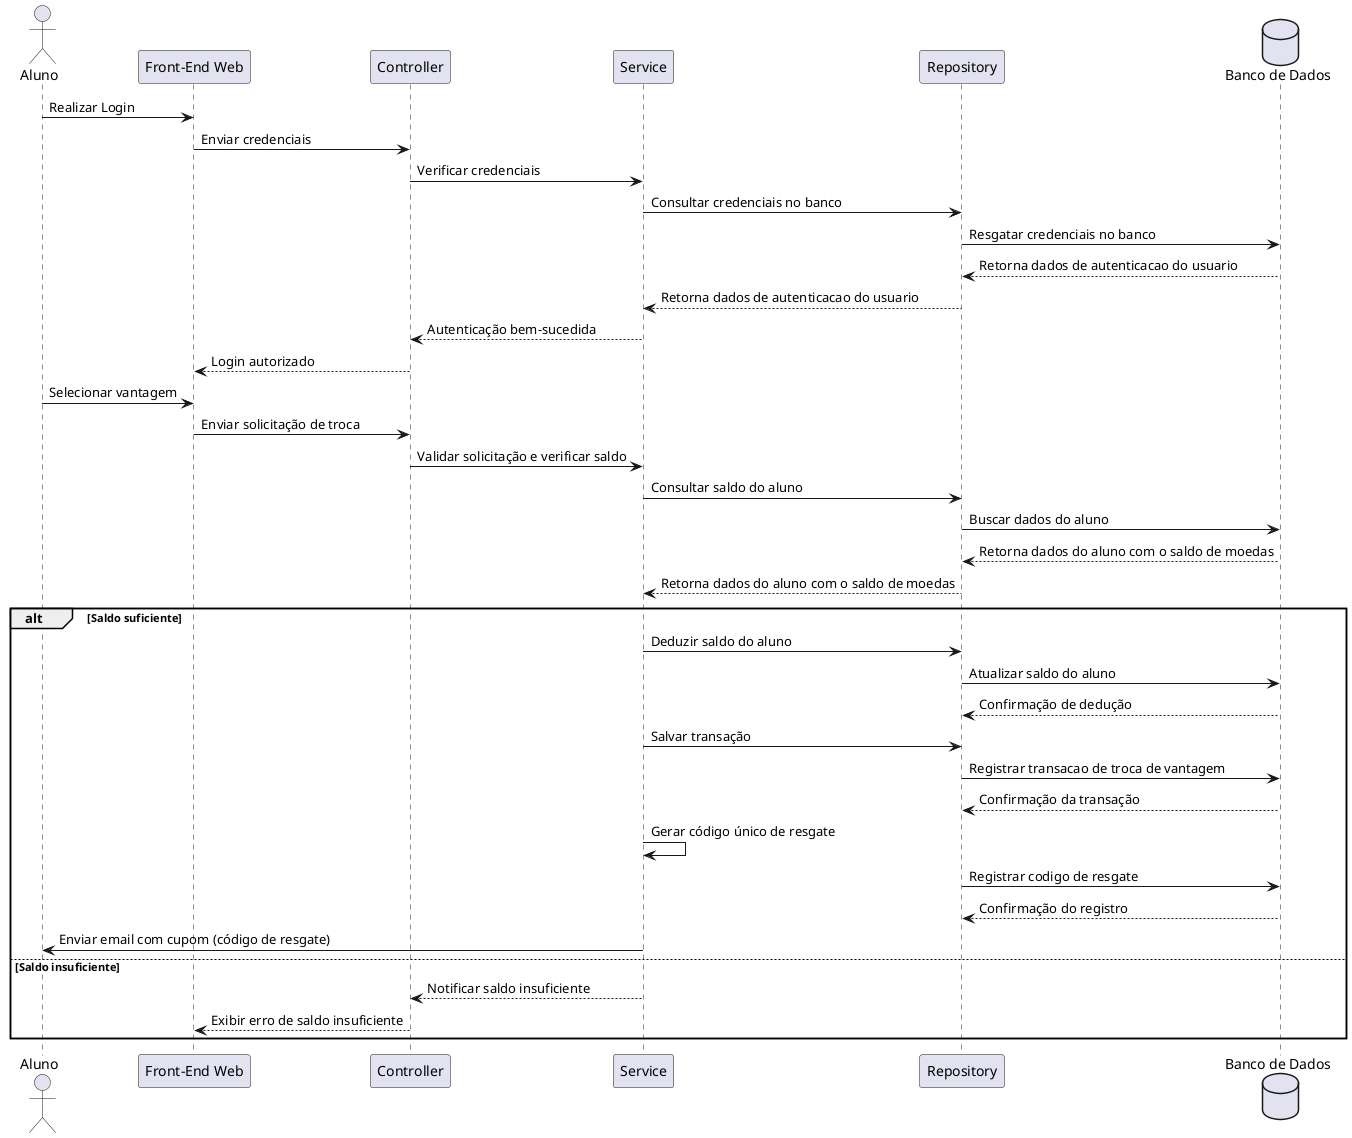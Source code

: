 @startuml
actor Aluno
participant "Front-End Web" as FrontEnd
participant "Controller" as Controller
participant "Service" as Service
participant "Repository" as Repository
database "Banco de Dados" as DB

Aluno -> FrontEnd: Realizar Login
FrontEnd -> Controller: Enviar credenciais
Controller -> Service: Verificar credenciais
Service -> Repository: Consultar credenciais no banco
Repository -> DB: Resgatar credenciais no banco
DB --> Repository: Retorna dados de autenticacao do usuario
Repository --> Service: Retorna dados de autenticacao do usuario
Service --> Controller: Autenticação bem-sucedida
Controller --> FrontEnd: Login autorizado

Aluno -> FrontEnd: Selecionar vantagem
FrontEnd -> Controller: Enviar solicitação de troca
Controller -> Service: Validar solicitação e verificar saldo
Service -> Repository: Consultar saldo do aluno
Repository -> DB: Buscar dados do aluno
DB --> Repository: Retorna dados do aluno com o saldo de moedas
Repository --> Service:Retorna dados do aluno com o saldo de moedas
alt Saldo suficiente
    Service -> Repository: Deduzir saldo do aluno
    Repository -> DB: Atualizar saldo do aluno
    DB --> Repository: Confirmação de dedução

    Service -> Repository: Salvar transação
    Repository -> DB: Registrar transacao de troca de vantagem
    DB --> Repository: Confirmação da transação

    Service -> Service: Gerar código único de resgate
    Repository -> DB: Registrar codigo de resgate
    DB --> Repository: Confirmação do registro

    Service -> Aluno: Enviar email com cupom (código de resgate)
else Saldo insuficiente
    Service --> Controller: Notificar saldo insuficiente
    Controller --> FrontEnd: Exibir erro de saldo insuficiente
end

@enduml
